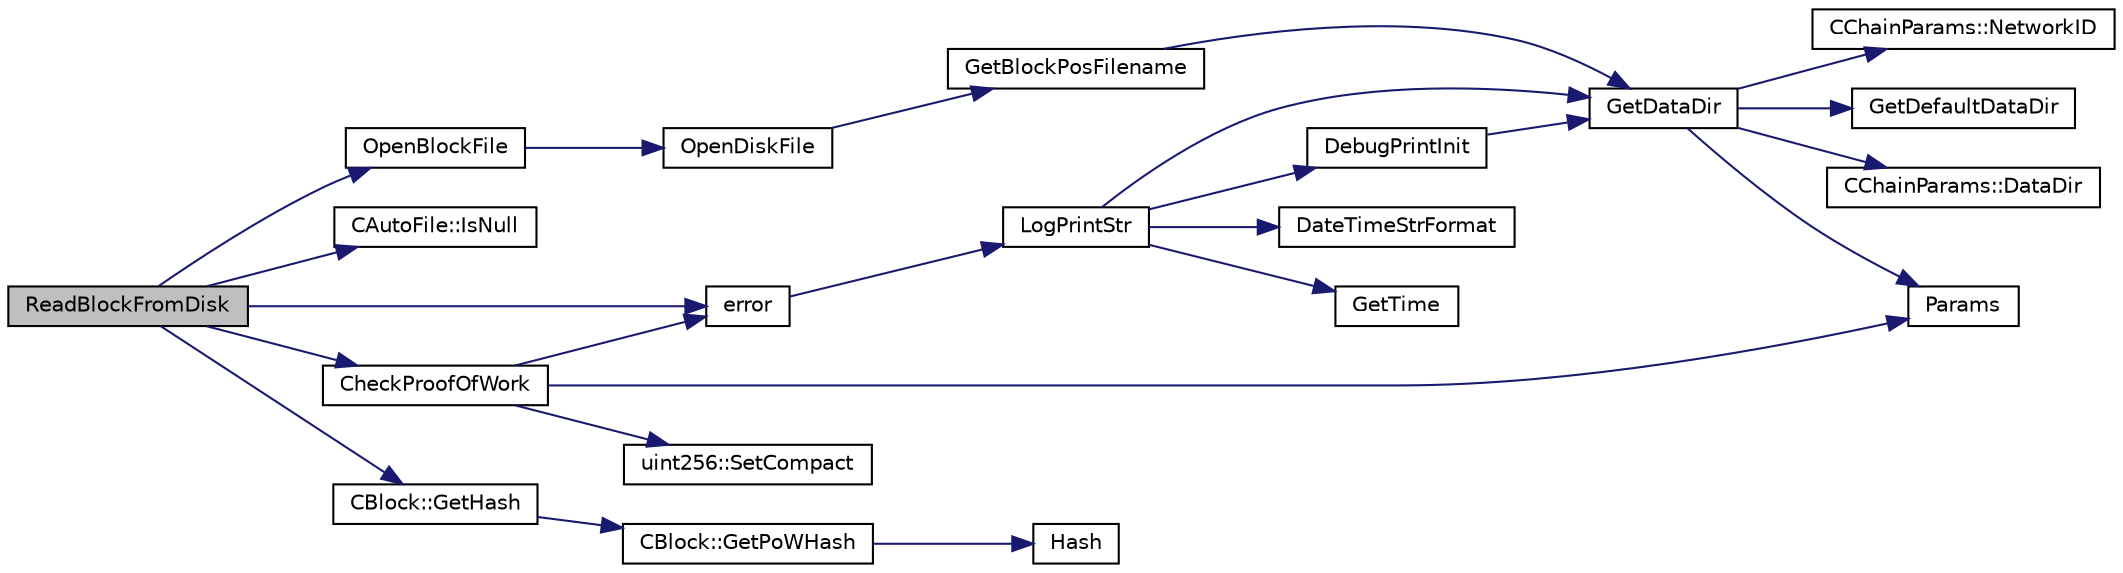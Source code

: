 digraph "ReadBlockFromDisk"
{
  edge [fontname="Helvetica",fontsize="10",labelfontname="Helvetica",labelfontsize="10"];
  node [fontname="Helvetica",fontsize="10",shape=record];
  rankdir="LR";
  Node5339 [label="ReadBlockFromDisk",height=0.2,width=0.4,color="black", fillcolor="grey75", style="filled", fontcolor="black"];
  Node5339 -> Node5340 [color="midnightblue",fontsize="10",style="solid",fontname="Helvetica"];
  Node5340 [label="OpenBlockFile",height=0.2,width=0.4,color="black", fillcolor="white", style="filled",URL="$dd/d7d/validation_8cpp.html#a0d81388930a4ccb6a69b9abdd1ef5097",tooltip="Open a block file (blk?????.dat) "];
  Node5340 -> Node5341 [color="midnightblue",fontsize="10",style="solid",fontname="Helvetica"];
  Node5341 [label="OpenDiskFile",height=0.2,width=0.4,color="black", fillcolor="white", style="filled",URL="$dd/d7d/validation_8cpp.html#ab2be209b59654115aac034cea8ca1b17"];
  Node5341 -> Node5342 [color="midnightblue",fontsize="10",style="solid",fontname="Helvetica"];
  Node5342 [label="GetBlockPosFilename",height=0.2,width=0.4,color="black", fillcolor="white", style="filled",URL="$dd/d7d/validation_8cpp.html#a14ff9fb82bd3b6a8d7887f68873cdc4d",tooltip="Translation to a filesystem path. "];
  Node5342 -> Node5343 [color="midnightblue",fontsize="10",style="solid",fontname="Helvetica"];
  Node5343 [label="GetDataDir",height=0.2,width=0.4,color="black", fillcolor="white", style="filled",URL="$df/d2d/util_8cpp.html#ab83866a054745d4b30a3948a1b44beba"];
  Node5343 -> Node5344 [color="midnightblue",fontsize="10",style="solid",fontname="Helvetica"];
  Node5344 [label="Params",height=0.2,width=0.4,color="black", fillcolor="white", style="filled",URL="$df/dbf/chainparams_8cpp.html#ace5c5b706d71a324a417dd2db394fd4a",tooltip="Return the currently selected parameters. "];
  Node5343 -> Node5345 [color="midnightblue",fontsize="10",style="solid",fontname="Helvetica"];
  Node5345 [label="CChainParams::NetworkID",height=0.2,width=0.4,color="black", fillcolor="white", style="filled",URL="$d1/d4f/class_c_chain_params.html#a90dc493ec0c0325c98c3ac06eb99862b"];
  Node5343 -> Node5346 [color="midnightblue",fontsize="10",style="solid",fontname="Helvetica"];
  Node5346 [label="GetDefaultDataDir",height=0.2,width=0.4,color="black", fillcolor="white", style="filled",URL="$df/d2d/util_8cpp.html#ab272995de020a3bcbf743be630e485c6"];
  Node5343 -> Node5347 [color="midnightblue",fontsize="10",style="solid",fontname="Helvetica"];
  Node5347 [label="CChainParams::DataDir",height=0.2,width=0.4,color="black", fillcolor="white", style="filled",URL="$d1/d4f/class_c_chain_params.html#a959488b5d8e6fe62857940b831d73a78"];
  Node5339 -> Node5348 [color="midnightblue",fontsize="10",style="solid",fontname="Helvetica"];
  Node5348 [label="CAutoFile::IsNull",height=0.2,width=0.4,color="black", fillcolor="white", style="filled",URL="$df/dc9/class_c_auto_file.html#a7fd47268b6d85a89acafdb73559f8e78",tooltip="Return true if the wrapped FILE* is NULL, false otherwise. "];
  Node5339 -> Node5349 [color="midnightblue",fontsize="10",style="solid",fontname="Helvetica"];
  Node5349 [label="error",height=0.2,width=0.4,color="black", fillcolor="white", style="filled",URL="$d8/d3c/util_8h.html#af8985880cf4ef26df0a5aa2ffcb76662"];
  Node5349 -> Node5350 [color="midnightblue",fontsize="10",style="solid",fontname="Helvetica"];
  Node5350 [label="LogPrintStr",height=0.2,width=0.4,color="black", fillcolor="white", style="filled",URL="$d8/d3c/util_8h.html#afd4c3002b2797c0560adddb6af3ca1da"];
  Node5350 -> Node5351 [color="midnightblue",fontsize="10",style="solid",fontname="Helvetica"];
  Node5351 [label="DebugPrintInit",height=0.2,width=0.4,color="black", fillcolor="white", style="filled",URL="$df/d2d/util_8cpp.html#a751ff5f21d880737811136b5e0bcea12"];
  Node5351 -> Node5343 [color="midnightblue",fontsize="10",style="solid",fontname="Helvetica"];
  Node5350 -> Node5343 [color="midnightblue",fontsize="10",style="solid",fontname="Helvetica"];
  Node5350 -> Node5352 [color="midnightblue",fontsize="10",style="solid",fontname="Helvetica"];
  Node5352 [label="DateTimeStrFormat",height=0.2,width=0.4,color="black", fillcolor="white", style="filled",URL="$df/d2d/util_8cpp.html#a749bc6776c8ec72d7c5e4dea56aee415"];
  Node5350 -> Node5353 [color="midnightblue",fontsize="10",style="solid",fontname="Helvetica"];
  Node5353 [label="GetTime",height=0.2,width=0.4,color="black", fillcolor="white", style="filled",URL="$df/d2d/util_8cpp.html#a46fac5fba8ba905b5f9acb364f5d8c6f"];
  Node5339 -> Node5354 [color="midnightblue",fontsize="10",style="solid",fontname="Helvetica"];
  Node5354 [label="CheckProofOfWork",height=0.2,width=0.4,color="black", fillcolor="white", style="filled",URL="$d1/d08/proofs_8cpp.html#a20a76dbc6ac5b8a6e0aaef85522b1069",tooltip="Check whether a block hash satisfies the proof-of-work requirement specified by nBits. "];
  Node5354 -> Node5355 [color="midnightblue",fontsize="10",style="solid",fontname="Helvetica"];
  Node5355 [label="uint256::SetCompact",height=0.2,width=0.4,color="black", fillcolor="white", style="filled",URL="$d2/d86/classuint256.html#a54bc91c8535c43f881bba1fdb11ca7fa",tooltip="The \"compact\" format is a representation of a whole number N using an unsigned 32bit number similar t..."];
  Node5354 -> Node5344 [color="midnightblue",fontsize="10",style="solid",fontname="Helvetica"];
  Node5354 -> Node5349 [color="midnightblue",fontsize="10",style="solid",fontname="Helvetica"];
  Node5339 -> Node5356 [color="midnightblue",fontsize="10",style="solid",fontname="Helvetica"];
  Node5356 [label="CBlock::GetHash",height=0.2,width=0.4,color="black", fillcolor="white", style="filled",URL="$d3/d51/class_c_block.html#a681acf1fa72ec2ed6c83ea5afc14e0f3"];
  Node5356 -> Node5357 [color="midnightblue",fontsize="10",style="solid",fontname="Helvetica"];
  Node5357 [label="CBlock::GetPoWHash",height=0.2,width=0.4,color="black", fillcolor="white", style="filled",URL="$d3/d51/class_c_block.html#af203beb528a62ec30b0453cf5d860044"];
  Node5357 -> Node5358 [color="midnightblue",fontsize="10",style="solid",fontname="Helvetica"];
  Node5358 [label="Hash",height=0.2,width=0.4,color="black", fillcolor="white", style="filled",URL="$db/dfb/hash_8h.html#ab3f6c437460137530d86e09c2c102e99"];
}
